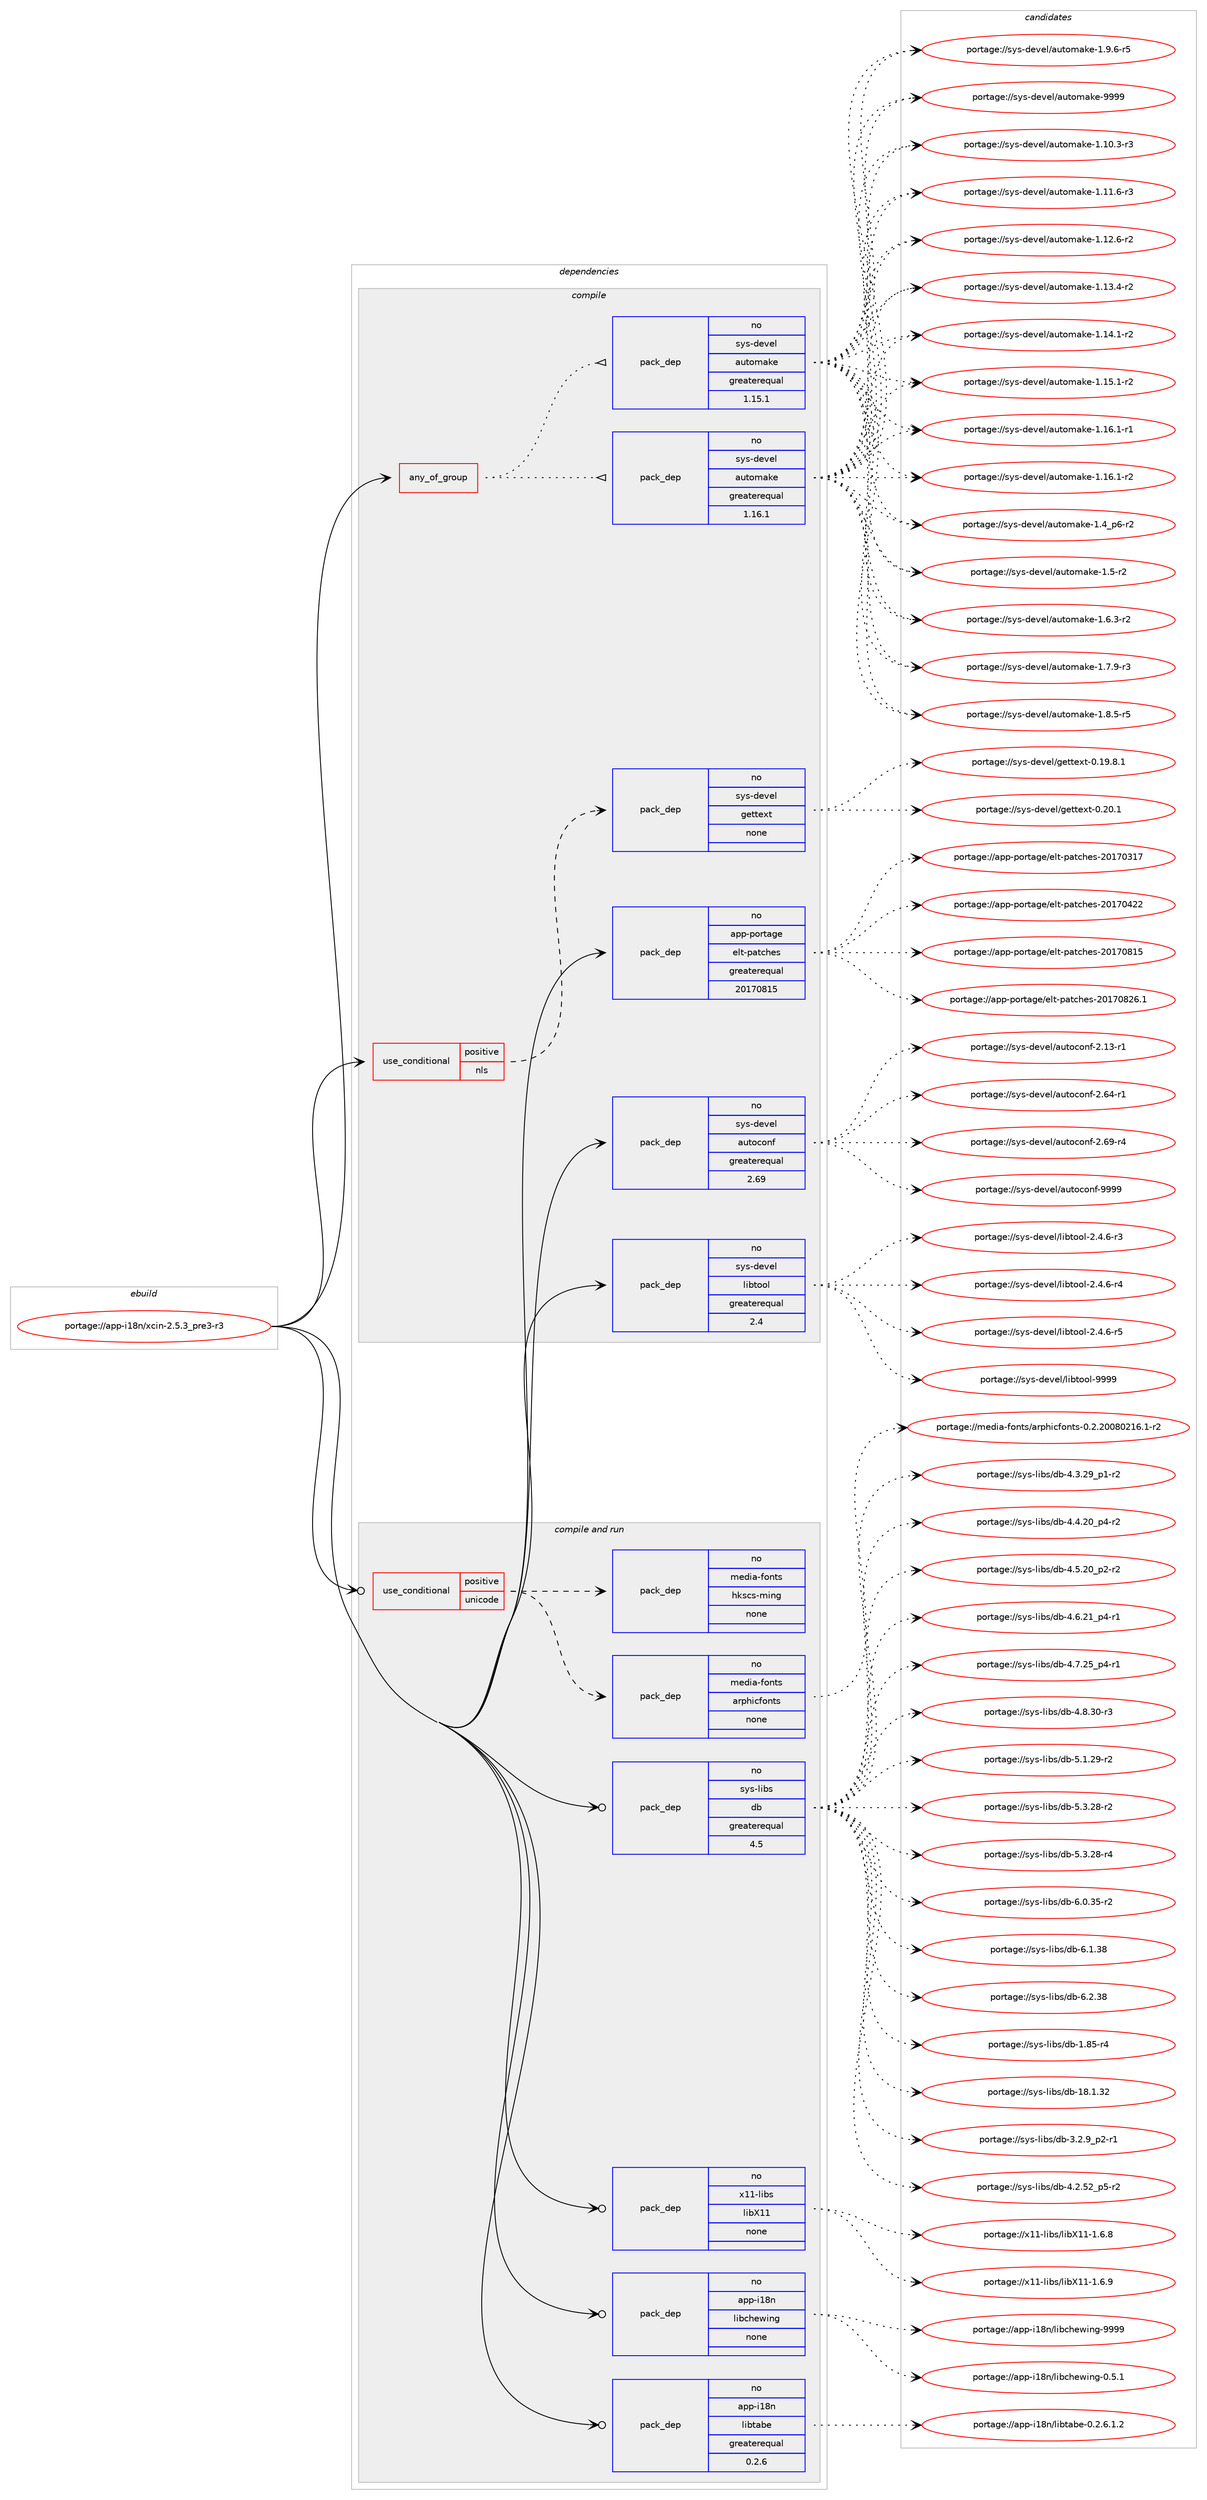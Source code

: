 digraph prolog {

# *************
# Graph options
# *************

newrank=true;
concentrate=true;
compound=true;
graph [rankdir=LR,fontname=Helvetica,fontsize=10,ranksep=1.5];#, ranksep=2.5, nodesep=0.2];
edge  [arrowhead=vee];
node  [fontname=Helvetica,fontsize=10];

# **********
# The ebuild
# **********

subgraph cluster_leftcol {
color=gray;
rank=same;
label=<<i>ebuild</i>>;
id [label="portage://app-i18n/xcin-2.5.3_pre3-r3", color=red, width=4, href="../app-i18n/xcin-2.5.3_pre3-r3.svg"];
}

# ****************
# The dependencies
# ****************

subgraph cluster_midcol {
color=gray;
label=<<i>dependencies</i>>;
subgraph cluster_compile {
fillcolor="#eeeeee";
style=filled;
label=<<i>compile</i>>;
subgraph any501 {
dependency31722 [label=<<TABLE BORDER="0" CELLBORDER="1" CELLSPACING="0" CELLPADDING="4"><TR><TD CELLPADDING="10">any_of_group</TD></TR></TABLE>>, shape=none, color=red];subgraph pack23155 {
dependency31723 [label=<<TABLE BORDER="0" CELLBORDER="1" CELLSPACING="0" CELLPADDING="4" WIDTH="220"><TR><TD ROWSPAN="6" CELLPADDING="30">pack_dep</TD></TR><TR><TD WIDTH="110">no</TD></TR><TR><TD>sys-devel</TD></TR><TR><TD>automake</TD></TR><TR><TD>greaterequal</TD></TR><TR><TD>1.16.1</TD></TR></TABLE>>, shape=none, color=blue];
}
dependency31722:e -> dependency31723:w [weight=20,style="dotted",arrowhead="oinv"];
subgraph pack23156 {
dependency31724 [label=<<TABLE BORDER="0" CELLBORDER="1" CELLSPACING="0" CELLPADDING="4" WIDTH="220"><TR><TD ROWSPAN="6" CELLPADDING="30">pack_dep</TD></TR><TR><TD WIDTH="110">no</TD></TR><TR><TD>sys-devel</TD></TR><TR><TD>automake</TD></TR><TR><TD>greaterequal</TD></TR><TR><TD>1.15.1</TD></TR></TABLE>>, shape=none, color=blue];
}
dependency31722:e -> dependency31724:w [weight=20,style="dotted",arrowhead="oinv"];
}
id:e -> dependency31722:w [weight=20,style="solid",arrowhead="vee"];
subgraph cond8051 {
dependency31725 [label=<<TABLE BORDER="0" CELLBORDER="1" CELLSPACING="0" CELLPADDING="4"><TR><TD ROWSPAN="3" CELLPADDING="10">use_conditional</TD></TR><TR><TD>positive</TD></TR><TR><TD>nls</TD></TR></TABLE>>, shape=none, color=red];
subgraph pack23157 {
dependency31726 [label=<<TABLE BORDER="0" CELLBORDER="1" CELLSPACING="0" CELLPADDING="4" WIDTH="220"><TR><TD ROWSPAN="6" CELLPADDING="30">pack_dep</TD></TR><TR><TD WIDTH="110">no</TD></TR><TR><TD>sys-devel</TD></TR><TR><TD>gettext</TD></TR><TR><TD>none</TD></TR><TR><TD></TD></TR></TABLE>>, shape=none, color=blue];
}
dependency31725:e -> dependency31726:w [weight=20,style="dashed",arrowhead="vee"];
}
id:e -> dependency31725:w [weight=20,style="solid",arrowhead="vee"];
subgraph pack23158 {
dependency31727 [label=<<TABLE BORDER="0" CELLBORDER="1" CELLSPACING="0" CELLPADDING="4" WIDTH="220"><TR><TD ROWSPAN="6" CELLPADDING="30">pack_dep</TD></TR><TR><TD WIDTH="110">no</TD></TR><TR><TD>app-portage</TD></TR><TR><TD>elt-patches</TD></TR><TR><TD>greaterequal</TD></TR><TR><TD>20170815</TD></TR></TABLE>>, shape=none, color=blue];
}
id:e -> dependency31727:w [weight=20,style="solid",arrowhead="vee"];
subgraph pack23159 {
dependency31728 [label=<<TABLE BORDER="0" CELLBORDER="1" CELLSPACING="0" CELLPADDING="4" WIDTH="220"><TR><TD ROWSPAN="6" CELLPADDING="30">pack_dep</TD></TR><TR><TD WIDTH="110">no</TD></TR><TR><TD>sys-devel</TD></TR><TR><TD>autoconf</TD></TR><TR><TD>greaterequal</TD></TR><TR><TD>2.69</TD></TR></TABLE>>, shape=none, color=blue];
}
id:e -> dependency31728:w [weight=20,style="solid",arrowhead="vee"];
subgraph pack23160 {
dependency31729 [label=<<TABLE BORDER="0" CELLBORDER="1" CELLSPACING="0" CELLPADDING="4" WIDTH="220"><TR><TD ROWSPAN="6" CELLPADDING="30">pack_dep</TD></TR><TR><TD WIDTH="110">no</TD></TR><TR><TD>sys-devel</TD></TR><TR><TD>libtool</TD></TR><TR><TD>greaterequal</TD></TR><TR><TD>2.4</TD></TR></TABLE>>, shape=none, color=blue];
}
id:e -> dependency31729:w [weight=20,style="solid",arrowhead="vee"];
}
subgraph cluster_compileandrun {
fillcolor="#eeeeee";
style=filled;
label=<<i>compile and run</i>>;
subgraph cond8052 {
dependency31730 [label=<<TABLE BORDER="0" CELLBORDER="1" CELLSPACING="0" CELLPADDING="4"><TR><TD ROWSPAN="3" CELLPADDING="10">use_conditional</TD></TR><TR><TD>positive</TD></TR><TR><TD>unicode</TD></TR></TABLE>>, shape=none, color=red];
subgraph pack23161 {
dependency31731 [label=<<TABLE BORDER="0" CELLBORDER="1" CELLSPACING="0" CELLPADDING="4" WIDTH="220"><TR><TD ROWSPAN="6" CELLPADDING="30">pack_dep</TD></TR><TR><TD WIDTH="110">no</TD></TR><TR><TD>media-fonts</TD></TR><TR><TD>hkscs-ming</TD></TR><TR><TD>none</TD></TR><TR><TD></TD></TR></TABLE>>, shape=none, color=blue];
}
dependency31730:e -> dependency31731:w [weight=20,style="dashed",arrowhead="vee"];
subgraph pack23162 {
dependency31732 [label=<<TABLE BORDER="0" CELLBORDER="1" CELLSPACING="0" CELLPADDING="4" WIDTH="220"><TR><TD ROWSPAN="6" CELLPADDING="30">pack_dep</TD></TR><TR><TD WIDTH="110">no</TD></TR><TR><TD>media-fonts</TD></TR><TR><TD>arphicfonts</TD></TR><TR><TD>none</TD></TR><TR><TD></TD></TR></TABLE>>, shape=none, color=blue];
}
dependency31730:e -> dependency31732:w [weight=20,style="dashed",arrowhead="vee"];
}
id:e -> dependency31730:w [weight=20,style="solid",arrowhead="odotvee"];
subgraph pack23163 {
dependency31733 [label=<<TABLE BORDER="0" CELLBORDER="1" CELLSPACING="0" CELLPADDING="4" WIDTH="220"><TR><TD ROWSPAN="6" CELLPADDING="30">pack_dep</TD></TR><TR><TD WIDTH="110">no</TD></TR><TR><TD>app-i18n</TD></TR><TR><TD>libchewing</TD></TR><TR><TD>none</TD></TR><TR><TD></TD></TR></TABLE>>, shape=none, color=blue];
}
id:e -> dependency31733:w [weight=20,style="solid",arrowhead="odotvee"];
subgraph pack23164 {
dependency31734 [label=<<TABLE BORDER="0" CELLBORDER="1" CELLSPACING="0" CELLPADDING="4" WIDTH="220"><TR><TD ROWSPAN="6" CELLPADDING="30">pack_dep</TD></TR><TR><TD WIDTH="110">no</TD></TR><TR><TD>app-i18n</TD></TR><TR><TD>libtabe</TD></TR><TR><TD>greaterequal</TD></TR><TR><TD>0.2.6</TD></TR></TABLE>>, shape=none, color=blue];
}
id:e -> dependency31734:w [weight=20,style="solid",arrowhead="odotvee"];
subgraph pack23165 {
dependency31735 [label=<<TABLE BORDER="0" CELLBORDER="1" CELLSPACING="0" CELLPADDING="4" WIDTH="220"><TR><TD ROWSPAN="6" CELLPADDING="30">pack_dep</TD></TR><TR><TD WIDTH="110">no</TD></TR><TR><TD>sys-libs</TD></TR><TR><TD>db</TD></TR><TR><TD>greaterequal</TD></TR><TR><TD>4.5</TD></TR></TABLE>>, shape=none, color=blue];
}
id:e -> dependency31735:w [weight=20,style="solid",arrowhead="odotvee"];
subgraph pack23166 {
dependency31736 [label=<<TABLE BORDER="0" CELLBORDER="1" CELLSPACING="0" CELLPADDING="4" WIDTH="220"><TR><TD ROWSPAN="6" CELLPADDING="30">pack_dep</TD></TR><TR><TD WIDTH="110">no</TD></TR><TR><TD>x11-libs</TD></TR><TR><TD>libX11</TD></TR><TR><TD>none</TD></TR><TR><TD></TD></TR></TABLE>>, shape=none, color=blue];
}
id:e -> dependency31736:w [weight=20,style="solid",arrowhead="odotvee"];
}
subgraph cluster_run {
fillcolor="#eeeeee";
style=filled;
label=<<i>run</i>>;
}
}

# **************
# The candidates
# **************

subgraph cluster_choices {
rank=same;
color=gray;
label=<<i>candidates</i>>;

subgraph choice23155 {
color=black;
nodesep=1;
choiceportage11512111545100101118101108479711711611110997107101454946494846514511451 [label="portage://sys-devel/automake-1.10.3-r3", color=red, width=4,href="../sys-devel/automake-1.10.3-r3.svg"];
choiceportage11512111545100101118101108479711711611110997107101454946494946544511451 [label="portage://sys-devel/automake-1.11.6-r3", color=red, width=4,href="../sys-devel/automake-1.11.6-r3.svg"];
choiceportage11512111545100101118101108479711711611110997107101454946495046544511450 [label="portage://sys-devel/automake-1.12.6-r2", color=red, width=4,href="../sys-devel/automake-1.12.6-r2.svg"];
choiceportage11512111545100101118101108479711711611110997107101454946495146524511450 [label="portage://sys-devel/automake-1.13.4-r2", color=red, width=4,href="../sys-devel/automake-1.13.4-r2.svg"];
choiceportage11512111545100101118101108479711711611110997107101454946495246494511450 [label="portage://sys-devel/automake-1.14.1-r2", color=red, width=4,href="../sys-devel/automake-1.14.1-r2.svg"];
choiceportage11512111545100101118101108479711711611110997107101454946495346494511450 [label="portage://sys-devel/automake-1.15.1-r2", color=red, width=4,href="../sys-devel/automake-1.15.1-r2.svg"];
choiceportage11512111545100101118101108479711711611110997107101454946495446494511449 [label="portage://sys-devel/automake-1.16.1-r1", color=red, width=4,href="../sys-devel/automake-1.16.1-r1.svg"];
choiceportage11512111545100101118101108479711711611110997107101454946495446494511450 [label="portage://sys-devel/automake-1.16.1-r2", color=red, width=4,href="../sys-devel/automake-1.16.1-r2.svg"];
choiceportage115121115451001011181011084797117116111109971071014549465295112544511450 [label="portage://sys-devel/automake-1.4_p6-r2", color=red, width=4,href="../sys-devel/automake-1.4_p6-r2.svg"];
choiceportage11512111545100101118101108479711711611110997107101454946534511450 [label="portage://sys-devel/automake-1.5-r2", color=red, width=4,href="../sys-devel/automake-1.5-r2.svg"];
choiceportage115121115451001011181011084797117116111109971071014549465446514511450 [label="portage://sys-devel/automake-1.6.3-r2", color=red, width=4,href="../sys-devel/automake-1.6.3-r2.svg"];
choiceportage115121115451001011181011084797117116111109971071014549465546574511451 [label="portage://sys-devel/automake-1.7.9-r3", color=red, width=4,href="../sys-devel/automake-1.7.9-r3.svg"];
choiceportage115121115451001011181011084797117116111109971071014549465646534511453 [label="portage://sys-devel/automake-1.8.5-r5", color=red, width=4,href="../sys-devel/automake-1.8.5-r5.svg"];
choiceportage115121115451001011181011084797117116111109971071014549465746544511453 [label="portage://sys-devel/automake-1.9.6-r5", color=red, width=4,href="../sys-devel/automake-1.9.6-r5.svg"];
choiceportage115121115451001011181011084797117116111109971071014557575757 [label="portage://sys-devel/automake-9999", color=red, width=4,href="../sys-devel/automake-9999.svg"];
dependency31723:e -> choiceportage11512111545100101118101108479711711611110997107101454946494846514511451:w [style=dotted,weight="100"];
dependency31723:e -> choiceportage11512111545100101118101108479711711611110997107101454946494946544511451:w [style=dotted,weight="100"];
dependency31723:e -> choiceportage11512111545100101118101108479711711611110997107101454946495046544511450:w [style=dotted,weight="100"];
dependency31723:e -> choiceportage11512111545100101118101108479711711611110997107101454946495146524511450:w [style=dotted,weight="100"];
dependency31723:e -> choiceportage11512111545100101118101108479711711611110997107101454946495246494511450:w [style=dotted,weight="100"];
dependency31723:e -> choiceportage11512111545100101118101108479711711611110997107101454946495346494511450:w [style=dotted,weight="100"];
dependency31723:e -> choiceportage11512111545100101118101108479711711611110997107101454946495446494511449:w [style=dotted,weight="100"];
dependency31723:e -> choiceportage11512111545100101118101108479711711611110997107101454946495446494511450:w [style=dotted,weight="100"];
dependency31723:e -> choiceportage115121115451001011181011084797117116111109971071014549465295112544511450:w [style=dotted,weight="100"];
dependency31723:e -> choiceportage11512111545100101118101108479711711611110997107101454946534511450:w [style=dotted,weight="100"];
dependency31723:e -> choiceportage115121115451001011181011084797117116111109971071014549465446514511450:w [style=dotted,weight="100"];
dependency31723:e -> choiceportage115121115451001011181011084797117116111109971071014549465546574511451:w [style=dotted,weight="100"];
dependency31723:e -> choiceportage115121115451001011181011084797117116111109971071014549465646534511453:w [style=dotted,weight="100"];
dependency31723:e -> choiceportage115121115451001011181011084797117116111109971071014549465746544511453:w [style=dotted,weight="100"];
dependency31723:e -> choiceportage115121115451001011181011084797117116111109971071014557575757:w [style=dotted,weight="100"];
}
subgraph choice23156 {
color=black;
nodesep=1;
choiceportage11512111545100101118101108479711711611110997107101454946494846514511451 [label="portage://sys-devel/automake-1.10.3-r3", color=red, width=4,href="../sys-devel/automake-1.10.3-r3.svg"];
choiceportage11512111545100101118101108479711711611110997107101454946494946544511451 [label="portage://sys-devel/automake-1.11.6-r3", color=red, width=4,href="../sys-devel/automake-1.11.6-r3.svg"];
choiceportage11512111545100101118101108479711711611110997107101454946495046544511450 [label="portage://sys-devel/automake-1.12.6-r2", color=red, width=4,href="../sys-devel/automake-1.12.6-r2.svg"];
choiceportage11512111545100101118101108479711711611110997107101454946495146524511450 [label="portage://sys-devel/automake-1.13.4-r2", color=red, width=4,href="../sys-devel/automake-1.13.4-r2.svg"];
choiceportage11512111545100101118101108479711711611110997107101454946495246494511450 [label="portage://sys-devel/automake-1.14.1-r2", color=red, width=4,href="../sys-devel/automake-1.14.1-r2.svg"];
choiceportage11512111545100101118101108479711711611110997107101454946495346494511450 [label="portage://sys-devel/automake-1.15.1-r2", color=red, width=4,href="../sys-devel/automake-1.15.1-r2.svg"];
choiceportage11512111545100101118101108479711711611110997107101454946495446494511449 [label="portage://sys-devel/automake-1.16.1-r1", color=red, width=4,href="../sys-devel/automake-1.16.1-r1.svg"];
choiceportage11512111545100101118101108479711711611110997107101454946495446494511450 [label="portage://sys-devel/automake-1.16.1-r2", color=red, width=4,href="../sys-devel/automake-1.16.1-r2.svg"];
choiceportage115121115451001011181011084797117116111109971071014549465295112544511450 [label="portage://sys-devel/automake-1.4_p6-r2", color=red, width=4,href="../sys-devel/automake-1.4_p6-r2.svg"];
choiceportage11512111545100101118101108479711711611110997107101454946534511450 [label="portage://sys-devel/automake-1.5-r2", color=red, width=4,href="../sys-devel/automake-1.5-r2.svg"];
choiceportage115121115451001011181011084797117116111109971071014549465446514511450 [label="portage://sys-devel/automake-1.6.3-r2", color=red, width=4,href="../sys-devel/automake-1.6.3-r2.svg"];
choiceportage115121115451001011181011084797117116111109971071014549465546574511451 [label="portage://sys-devel/automake-1.7.9-r3", color=red, width=4,href="../sys-devel/automake-1.7.9-r3.svg"];
choiceportage115121115451001011181011084797117116111109971071014549465646534511453 [label="portage://sys-devel/automake-1.8.5-r5", color=red, width=4,href="../sys-devel/automake-1.8.5-r5.svg"];
choiceportage115121115451001011181011084797117116111109971071014549465746544511453 [label="portage://sys-devel/automake-1.9.6-r5", color=red, width=4,href="../sys-devel/automake-1.9.6-r5.svg"];
choiceportage115121115451001011181011084797117116111109971071014557575757 [label="portage://sys-devel/automake-9999", color=red, width=4,href="../sys-devel/automake-9999.svg"];
dependency31724:e -> choiceportage11512111545100101118101108479711711611110997107101454946494846514511451:w [style=dotted,weight="100"];
dependency31724:e -> choiceportage11512111545100101118101108479711711611110997107101454946494946544511451:w [style=dotted,weight="100"];
dependency31724:e -> choiceportage11512111545100101118101108479711711611110997107101454946495046544511450:w [style=dotted,weight="100"];
dependency31724:e -> choiceportage11512111545100101118101108479711711611110997107101454946495146524511450:w [style=dotted,weight="100"];
dependency31724:e -> choiceportage11512111545100101118101108479711711611110997107101454946495246494511450:w [style=dotted,weight="100"];
dependency31724:e -> choiceportage11512111545100101118101108479711711611110997107101454946495346494511450:w [style=dotted,weight="100"];
dependency31724:e -> choiceportage11512111545100101118101108479711711611110997107101454946495446494511449:w [style=dotted,weight="100"];
dependency31724:e -> choiceportage11512111545100101118101108479711711611110997107101454946495446494511450:w [style=dotted,weight="100"];
dependency31724:e -> choiceportage115121115451001011181011084797117116111109971071014549465295112544511450:w [style=dotted,weight="100"];
dependency31724:e -> choiceportage11512111545100101118101108479711711611110997107101454946534511450:w [style=dotted,weight="100"];
dependency31724:e -> choiceportage115121115451001011181011084797117116111109971071014549465446514511450:w [style=dotted,weight="100"];
dependency31724:e -> choiceportage115121115451001011181011084797117116111109971071014549465546574511451:w [style=dotted,weight="100"];
dependency31724:e -> choiceportage115121115451001011181011084797117116111109971071014549465646534511453:w [style=dotted,weight="100"];
dependency31724:e -> choiceportage115121115451001011181011084797117116111109971071014549465746544511453:w [style=dotted,weight="100"];
dependency31724:e -> choiceportage115121115451001011181011084797117116111109971071014557575757:w [style=dotted,weight="100"];
}
subgraph choice23157 {
color=black;
nodesep=1;
choiceportage1151211154510010111810110847103101116116101120116454846495746564649 [label="portage://sys-devel/gettext-0.19.8.1", color=red, width=4,href="../sys-devel/gettext-0.19.8.1.svg"];
choiceportage115121115451001011181011084710310111611610112011645484650484649 [label="portage://sys-devel/gettext-0.20.1", color=red, width=4,href="../sys-devel/gettext-0.20.1.svg"];
dependency31726:e -> choiceportage1151211154510010111810110847103101116116101120116454846495746564649:w [style=dotted,weight="100"];
dependency31726:e -> choiceportage115121115451001011181011084710310111611610112011645484650484649:w [style=dotted,weight="100"];
}
subgraph choice23158 {
color=black;
nodesep=1;
choiceportage97112112451121111141169710310147101108116451129711699104101115455048495548514955 [label="portage://app-portage/elt-patches-20170317", color=red, width=4,href="../app-portage/elt-patches-20170317.svg"];
choiceportage97112112451121111141169710310147101108116451129711699104101115455048495548525050 [label="portage://app-portage/elt-patches-20170422", color=red, width=4,href="../app-portage/elt-patches-20170422.svg"];
choiceportage97112112451121111141169710310147101108116451129711699104101115455048495548564953 [label="portage://app-portage/elt-patches-20170815", color=red, width=4,href="../app-portage/elt-patches-20170815.svg"];
choiceportage971121124511211111411697103101471011081164511297116991041011154550484955485650544649 [label="portage://app-portage/elt-patches-20170826.1", color=red, width=4,href="../app-portage/elt-patches-20170826.1.svg"];
dependency31727:e -> choiceportage97112112451121111141169710310147101108116451129711699104101115455048495548514955:w [style=dotted,weight="100"];
dependency31727:e -> choiceportage97112112451121111141169710310147101108116451129711699104101115455048495548525050:w [style=dotted,weight="100"];
dependency31727:e -> choiceportage97112112451121111141169710310147101108116451129711699104101115455048495548564953:w [style=dotted,weight="100"];
dependency31727:e -> choiceportage971121124511211111411697103101471011081164511297116991041011154550484955485650544649:w [style=dotted,weight="100"];
}
subgraph choice23159 {
color=black;
nodesep=1;
choiceportage1151211154510010111810110847971171161119911111010245504649514511449 [label="portage://sys-devel/autoconf-2.13-r1", color=red, width=4,href="../sys-devel/autoconf-2.13-r1.svg"];
choiceportage1151211154510010111810110847971171161119911111010245504654524511449 [label="portage://sys-devel/autoconf-2.64-r1", color=red, width=4,href="../sys-devel/autoconf-2.64-r1.svg"];
choiceportage1151211154510010111810110847971171161119911111010245504654574511452 [label="portage://sys-devel/autoconf-2.69-r4", color=red, width=4,href="../sys-devel/autoconf-2.69-r4.svg"];
choiceportage115121115451001011181011084797117116111991111101024557575757 [label="portage://sys-devel/autoconf-9999", color=red, width=4,href="../sys-devel/autoconf-9999.svg"];
dependency31728:e -> choiceportage1151211154510010111810110847971171161119911111010245504649514511449:w [style=dotted,weight="100"];
dependency31728:e -> choiceportage1151211154510010111810110847971171161119911111010245504654524511449:w [style=dotted,weight="100"];
dependency31728:e -> choiceportage1151211154510010111810110847971171161119911111010245504654574511452:w [style=dotted,weight="100"];
dependency31728:e -> choiceportage115121115451001011181011084797117116111991111101024557575757:w [style=dotted,weight="100"];
}
subgraph choice23160 {
color=black;
nodesep=1;
choiceportage1151211154510010111810110847108105981161111111084550465246544511451 [label="portage://sys-devel/libtool-2.4.6-r3", color=red, width=4,href="../sys-devel/libtool-2.4.6-r3.svg"];
choiceportage1151211154510010111810110847108105981161111111084550465246544511452 [label="portage://sys-devel/libtool-2.4.6-r4", color=red, width=4,href="../sys-devel/libtool-2.4.6-r4.svg"];
choiceportage1151211154510010111810110847108105981161111111084550465246544511453 [label="portage://sys-devel/libtool-2.4.6-r5", color=red, width=4,href="../sys-devel/libtool-2.4.6-r5.svg"];
choiceportage1151211154510010111810110847108105981161111111084557575757 [label="portage://sys-devel/libtool-9999", color=red, width=4,href="../sys-devel/libtool-9999.svg"];
dependency31729:e -> choiceportage1151211154510010111810110847108105981161111111084550465246544511451:w [style=dotted,weight="100"];
dependency31729:e -> choiceportage1151211154510010111810110847108105981161111111084550465246544511452:w [style=dotted,weight="100"];
dependency31729:e -> choiceportage1151211154510010111810110847108105981161111111084550465246544511453:w [style=dotted,weight="100"];
dependency31729:e -> choiceportage1151211154510010111810110847108105981161111111084557575757:w [style=dotted,weight="100"];
}
subgraph choice23161 {
color=black;
nodesep=1;
}
subgraph choice23162 {
color=black;
nodesep=1;
choiceportage10910110010597451021111101161154797114112104105991021111101161154548465046504848564850495446494511450 [label="portage://media-fonts/arphicfonts-0.2.20080216.1-r2", color=red, width=4,href="../media-fonts/arphicfonts-0.2.20080216.1-r2.svg"];
dependency31732:e -> choiceportage10910110010597451021111101161154797114112104105991021111101161154548465046504848564850495446494511450:w [style=dotted,weight="100"];
}
subgraph choice23163 {
color=black;
nodesep=1;
choiceportage97112112451054956110471081059899104101119105110103454846534649 [label="portage://app-i18n/libchewing-0.5.1", color=red, width=4,href="../app-i18n/libchewing-0.5.1.svg"];
choiceportage971121124510549561104710810598991041011191051101034557575757 [label="portage://app-i18n/libchewing-9999", color=red, width=4,href="../app-i18n/libchewing-9999.svg"];
dependency31733:e -> choiceportage97112112451054956110471081059899104101119105110103454846534649:w [style=dotted,weight="100"];
dependency31733:e -> choiceportage971121124510549561104710810598991041011191051101034557575757:w [style=dotted,weight="100"];
}
subgraph choice23164 {
color=black;
nodesep=1;
choiceportage971121124510549561104710810598116979810145484650465446494650 [label="portage://app-i18n/libtabe-0.2.6.1.2", color=red, width=4,href="../app-i18n/libtabe-0.2.6.1.2.svg"];
dependency31734:e -> choiceportage971121124510549561104710810598116979810145484650465446494650:w [style=dotted,weight="100"];
}
subgraph choice23165 {
color=black;
nodesep=1;
choiceportage1151211154510810598115471009845494656534511452 [label="portage://sys-libs/db-1.85-r4", color=red, width=4,href="../sys-libs/db-1.85-r4.svg"];
choiceportage115121115451081059811547100984549564649465150 [label="portage://sys-libs/db-18.1.32", color=red, width=4,href="../sys-libs/db-18.1.32.svg"];
choiceportage1151211154510810598115471009845514650465795112504511449 [label="portage://sys-libs/db-3.2.9_p2-r1", color=red, width=4,href="../sys-libs/db-3.2.9_p2-r1.svg"];
choiceportage115121115451081059811547100984552465046535095112534511450 [label="portage://sys-libs/db-4.2.52_p5-r2", color=red, width=4,href="../sys-libs/db-4.2.52_p5-r2.svg"];
choiceportage115121115451081059811547100984552465146505795112494511450 [label="portage://sys-libs/db-4.3.29_p1-r2", color=red, width=4,href="../sys-libs/db-4.3.29_p1-r2.svg"];
choiceportage115121115451081059811547100984552465246504895112524511450 [label="portage://sys-libs/db-4.4.20_p4-r2", color=red, width=4,href="../sys-libs/db-4.4.20_p4-r2.svg"];
choiceportage115121115451081059811547100984552465346504895112504511450 [label="portage://sys-libs/db-4.5.20_p2-r2", color=red, width=4,href="../sys-libs/db-4.5.20_p2-r2.svg"];
choiceportage115121115451081059811547100984552465446504995112524511449 [label="portage://sys-libs/db-4.6.21_p4-r1", color=red, width=4,href="../sys-libs/db-4.6.21_p4-r1.svg"];
choiceportage115121115451081059811547100984552465546505395112524511449 [label="portage://sys-libs/db-4.7.25_p4-r1", color=red, width=4,href="../sys-libs/db-4.7.25_p4-r1.svg"];
choiceportage11512111545108105981154710098455246564651484511451 [label="portage://sys-libs/db-4.8.30-r3", color=red, width=4,href="../sys-libs/db-4.8.30-r3.svg"];
choiceportage11512111545108105981154710098455346494650574511450 [label="portage://sys-libs/db-5.1.29-r2", color=red, width=4,href="../sys-libs/db-5.1.29-r2.svg"];
choiceportage11512111545108105981154710098455346514650564511450 [label="portage://sys-libs/db-5.3.28-r2", color=red, width=4,href="../sys-libs/db-5.3.28-r2.svg"];
choiceportage11512111545108105981154710098455346514650564511452 [label="portage://sys-libs/db-5.3.28-r4", color=red, width=4,href="../sys-libs/db-5.3.28-r4.svg"];
choiceportage11512111545108105981154710098455446484651534511450 [label="portage://sys-libs/db-6.0.35-r2", color=red, width=4,href="../sys-libs/db-6.0.35-r2.svg"];
choiceportage1151211154510810598115471009845544649465156 [label="portage://sys-libs/db-6.1.38", color=red, width=4,href="../sys-libs/db-6.1.38.svg"];
choiceportage1151211154510810598115471009845544650465156 [label="portage://sys-libs/db-6.2.38", color=red, width=4,href="../sys-libs/db-6.2.38.svg"];
dependency31735:e -> choiceportage1151211154510810598115471009845494656534511452:w [style=dotted,weight="100"];
dependency31735:e -> choiceportage115121115451081059811547100984549564649465150:w [style=dotted,weight="100"];
dependency31735:e -> choiceportage1151211154510810598115471009845514650465795112504511449:w [style=dotted,weight="100"];
dependency31735:e -> choiceportage115121115451081059811547100984552465046535095112534511450:w [style=dotted,weight="100"];
dependency31735:e -> choiceportage115121115451081059811547100984552465146505795112494511450:w [style=dotted,weight="100"];
dependency31735:e -> choiceportage115121115451081059811547100984552465246504895112524511450:w [style=dotted,weight="100"];
dependency31735:e -> choiceportage115121115451081059811547100984552465346504895112504511450:w [style=dotted,weight="100"];
dependency31735:e -> choiceportage115121115451081059811547100984552465446504995112524511449:w [style=dotted,weight="100"];
dependency31735:e -> choiceportage115121115451081059811547100984552465546505395112524511449:w [style=dotted,weight="100"];
dependency31735:e -> choiceportage11512111545108105981154710098455246564651484511451:w [style=dotted,weight="100"];
dependency31735:e -> choiceportage11512111545108105981154710098455346494650574511450:w [style=dotted,weight="100"];
dependency31735:e -> choiceportage11512111545108105981154710098455346514650564511450:w [style=dotted,weight="100"];
dependency31735:e -> choiceportage11512111545108105981154710098455346514650564511452:w [style=dotted,weight="100"];
dependency31735:e -> choiceportage11512111545108105981154710098455446484651534511450:w [style=dotted,weight="100"];
dependency31735:e -> choiceportage1151211154510810598115471009845544649465156:w [style=dotted,weight="100"];
dependency31735:e -> choiceportage1151211154510810598115471009845544650465156:w [style=dotted,weight="100"];
}
subgraph choice23166 {
color=black;
nodesep=1;
choiceportage120494945108105981154710810598884949454946544656 [label="portage://x11-libs/libX11-1.6.8", color=red, width=4,href="../x11-libs/libX11-1.6.8.svg"];
choiceportage120494945108105981154710810598884949454946544657 [label="portage://x11-libs/libX11-1.6.9", color=red, width=4,href="../x11-libs/libX11-1.6.9.svg"];
dependency31736:e -> choiceportage120494945108105981154710810598884949454946544656:w [style=dotted,weight="100"];
dependency31736:e -> choiceportage120494945108105981154710810598884949454946544657:w [style=dotted,weight="100"];
}
}

}

